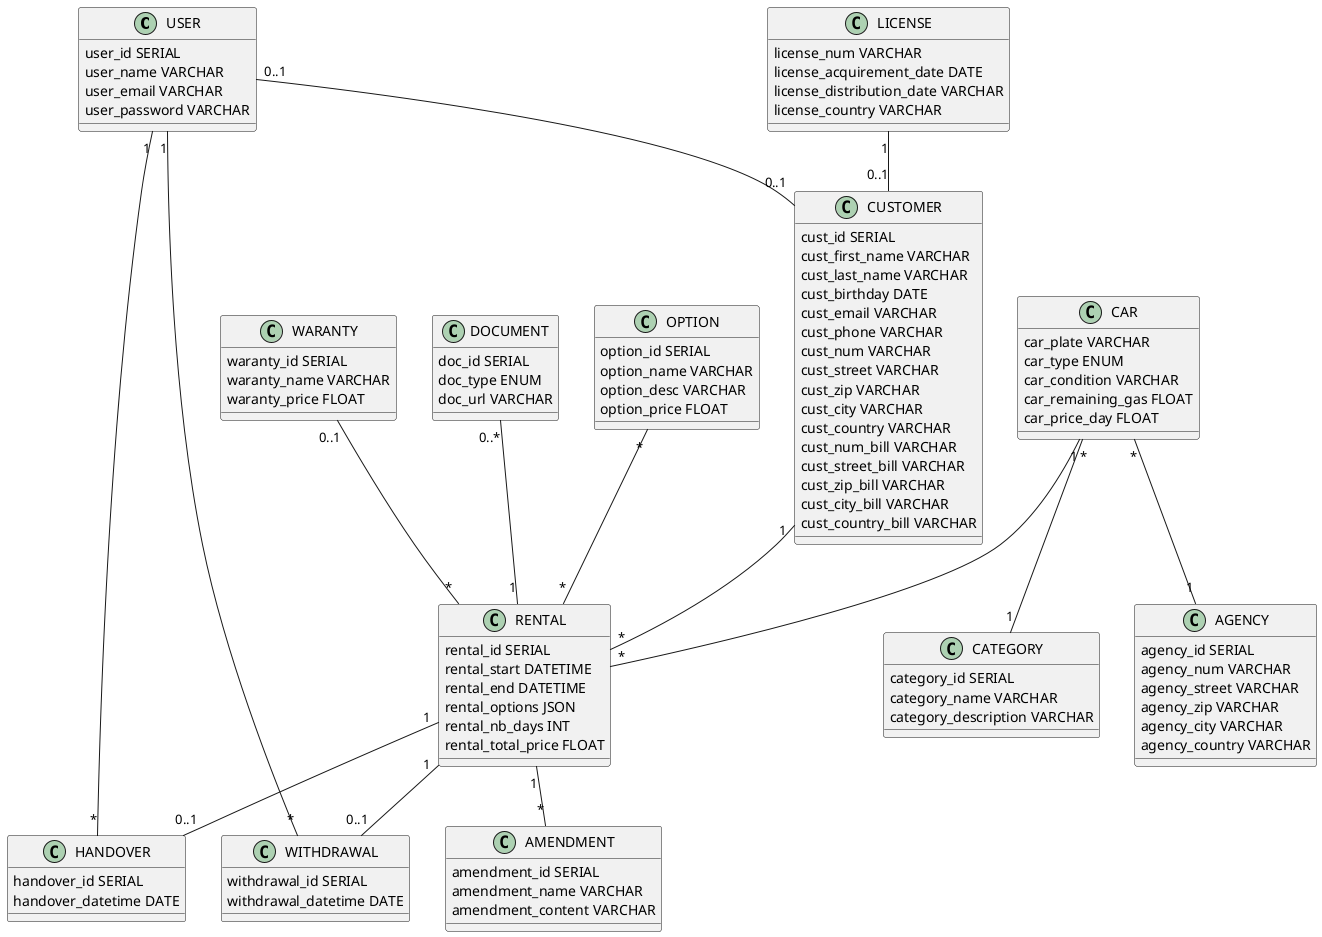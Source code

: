 plantuml
@startuml

class USER {
    user_id SERIAL
    user_name VARCHAR
    user_email VARCHAR
    user_password VARCHAR
}

class CUSTOMER {
    cust_id SERIAL
    cust_first_name VARCHAR
    cust_last_name VARCHAR
    cust_birthday DATE
    cust_email VARCHAR
    cust_phone VARCHAR
    cust_num VARCHAR
    cust_street VARCHAR
    cust_zip VARCHAR
    cust_city VARCHAR
    cust_country VARCHAR
    cust_num_bill VARCHAR
    cust_street_bill VARCHAR
    cust_zip_bill VARCHAR
    cust_city_bill VARCHAR
    cust_country_bill VARCHAR
}

class RENTAL {
    rental_id SERIAL
    rental_start DATETIME
    rental_end DATETIME
    rental_options JSON
    rental_nb_days INT
    rental_total_price FLOAT
}

class LICENSE {
    license_num VARCHAR
    license_acquirement_date DATE
    license_distribution_date VARCHAR
    license_country VARCHAR
}

class WARANTY {
    waranty_id SERIAL
    waranty_name VARCHAR
    waranty_price FLOAT
}

class AMENDMENT {
    amendment_id SERIAL
    amendment_name VARCHAR
    amendment_content VARCHAR
}

class DOCUMENT {
    doc_id SERIAL
    doc_type ENUM
    doc_url VARCHAR
}

class WITHDRAWAL {
    withdrawal_id SERIAL
    withdrawal_datetime DATE
}

class HANDOVER {
    handover_id SERIAL
    handover_datetime DATE
}

class CAR {
    car_plate VARCHAR
    car_type ENUM
    car_condition VARCHAR
    car_remaining_gas FLOAT
    car_price_day FLOAT
}

class OPTION {
    option_id SERIAL
    option_name VARCHAR
    option_desc VARCHAR
    option_price FLOAT
}

class CATEGORY {
    category_id SERIAL
    category_name VARCHAR
    category_description VARCHAR
}

class AGENCY {
    agency_id SERIAL
    agency_num VARCHAR
    agency_street VARCHAR
    agency_zip VARCHAR
    agency_city VARCHAR
    agency_country VARCHAR
}

CAR "*" -- "1" AGENCY
CAR "*" -- "1" CATEGORY
CAR "1" -- "*" RENTAL
RENTAL "1" -- "*" AMENDMENT
RENTAL "1" -- "0..1" WITHDRAWAL
WITHDRAWAL "*" -- "1" USER
USER "0..1" -- "0..1" CUSTOMER
LICENSE "1" -- "0..1" CUSTOMER
WARANTY "0..1" -- "*" RENTAL
OPTION "*" -- "*" RENTAL
DOCUMENT "0..*" -- "1" RENTAL
USER "1" -- "*" HANDOVER
RENTAL "1" -- "0..1" HANDOVER
CUSTOMER "1" -- "*" RENTAL

@enduml
